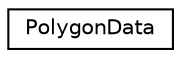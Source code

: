 digraph "Graphical Class Hierarchy"
{
 // LATEX_PDF_SIZE
  edge [fontname="Helvetica",fontsize="10",labelfontname="Helvetica",labelfontsize="10"];
  node [fontname="Helvetica",fontsize="10",shape=record];
  rankdir="LR";
  Node0 [label="PolygonData",height=0.2,width=0.4,color="black", fillcolor="white", style="filled",URL="$class_polygon_data.html",tooltip=" "];
}
